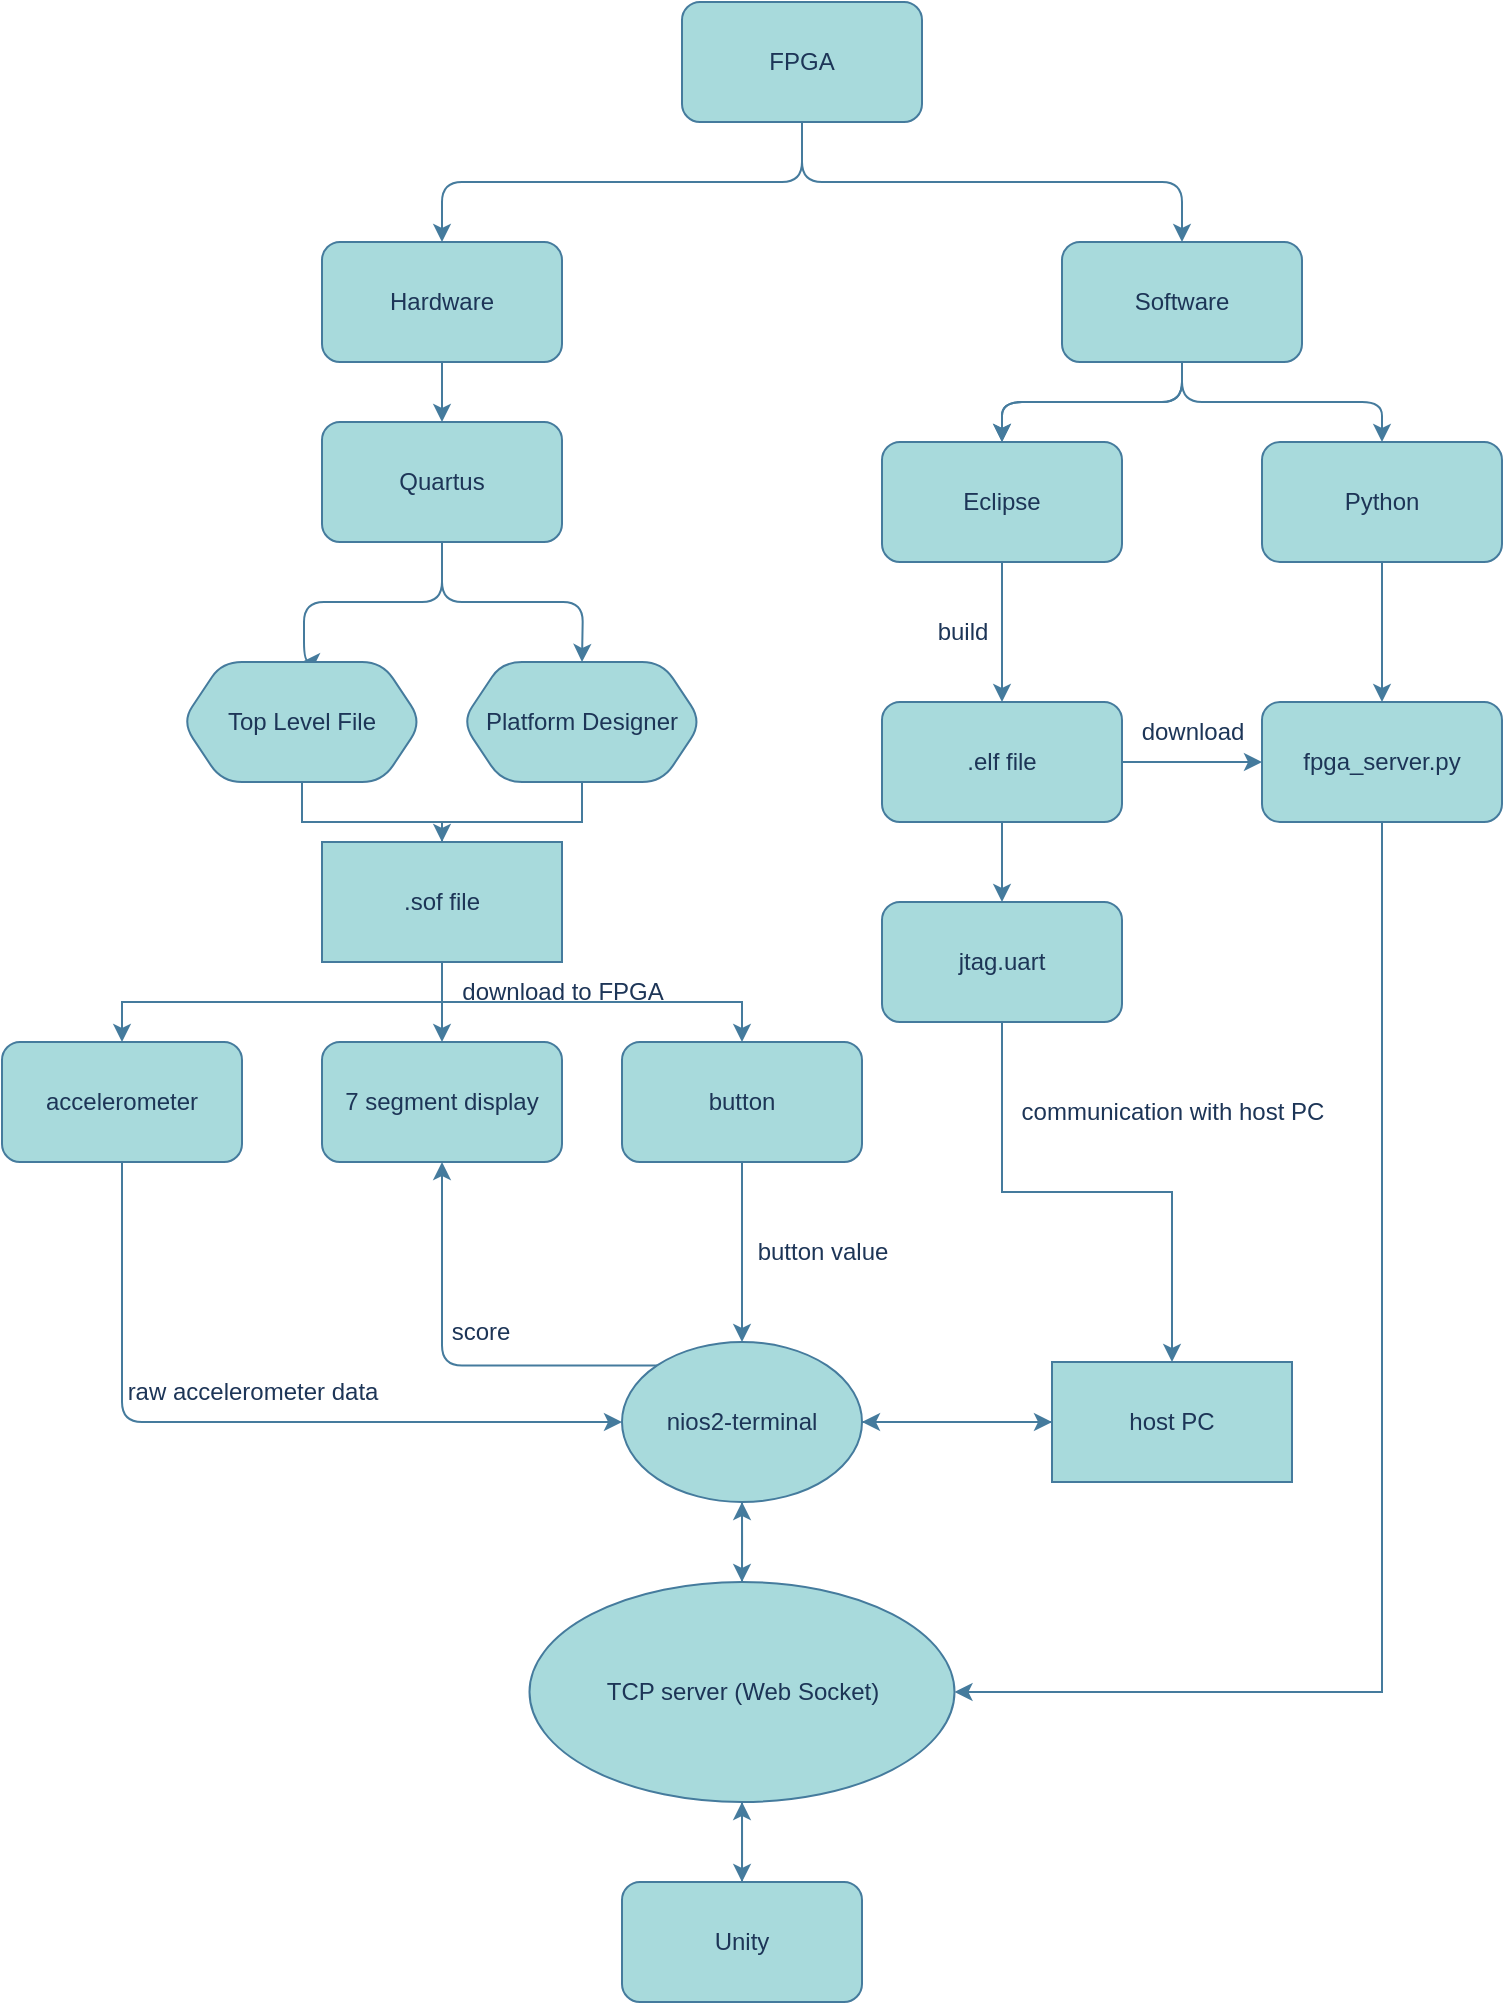 <mxfile version="26.1.1">
  <diagram name="第 1 页" id="17vdnPelhpcCsiIMeY3-">
    <mxGraphModel dx="1578" dy="1052" grid="1" gridSize="10" guides="1" tooltips="1" connect="1" arrows="1" fold="1" page="1" pageScale="1" pageWidth="827" pageHeight="1169" math="0" shadow="0">
      <root>
        <mxCell id="0" />
        <mxCell id="1" parent="0" />
        <mxCell id="vZnL8T_8P3qCWIFmW41_-3" value="" style="edgeStyle=orthogonalEdgeStyle;rounded=1;orthogonalLoop=1;jettySize=auto;html=1;labelBackgroundColor=none;strokeColor=#457B9D;fontColor=default;" edge="1" parent="1" source="vZnL8T_8P3qCWIFmW41_-1" target="vZnL8T_8P3qCWIFmW41_-2">
          <mxGeometry relative="1" as="geometry">
            <Array as="points">
              <mxPoint x="410" y="410" />
              <mxPoint x="230" y="410" />
            </Array>
          </mxGeometry>
        </mxCell>
        <mxCell id="vZnL8T_8P3qCWIFmW41_-4" style="edgeStyle=orthogonalEdgeStyle;rounded=1;orthogonalLoop=1;jettySize=auto;html=1;exitX=0.5;exitY=1;exitDx=0;exitDy=0;labelBackgroundColor=none;strokeColor=#457B9D;fontColor=default;" edge="1" parent="1" source="vZnL8T_8P3qCWIFmW41_-1" target="vZnL8T_8P3qCWIFmW41_-5">
          <mxGeometry relative="1" as="geometry">
            <mxPoint x="550" y="470" as="targetPoint" />
          </mxGeometry>
        </mxCell>
        <mxCell id="vZnL8T_8P3qCWIFmW41_-1" value="FPGA" style="rounded=1;whiteSpace=wrap;html=1;fillColor=#A8DADC;fontColor=#1D3557;strokeColor=#457B9D;labelBackgroundColor=none;" vertex="1" parent="1">
          <mxGeometry x="350" y="320" width="120" height="60" as="geometry" />
        </mxCell>
        <mxCell id="vZnL8T_8P3qCWIFmW41_-7" value="" style="edgeStyle=orthogonalEdgeStyle;rounded=1;orthogonalLoop=1;jettySize=auto;html=1;labelBackgroundColor=none;strokeColor=#457B9D;fontColor=default;" edge="1" parent="1" source="vZnL8T_8P3qCWIFmW41_-2" target="vZnL8T_8P3qCWIFmW41_-6">
          <mxGeometry relative="1" as="geometry" />
        </mxCell>
        <mxCell id="vZnL8T_8P3qCWIFmW41_-2" value="Hardware" style="rounded=1;whiteSpace=wrap;html=1;fillColor=#A8DADC;strokeColor=#457B9D;labelBackgroundColor=none;fontColor=#1D3557;" vertex="1" parent="1">
          <mxGeometry x="170" y="440" width="120" height="60" as="geometry" />
        </mxCell>
        <mxCell id="vZnL8T_8P3qCWIFmW41_-9" value="" style="edgeStyle=orthogonalEdgeStyle;rounded=1;orthogonalLoop=1;jettySize=auto;html=1;labelBackgroundColor=none;strokeColor=#457B9D;fontColor=default;" edge="1" parent="1" source="vZnL8T_8P3qCWIFmW41_-5" target="vZnL8T_8P3qCWIFmW41_-8">
          <mxGeometry relative="1" as="geometry" />
        </mxCell>
        <mxCell id="vZnL8T_8P3qCWIFmW41_-10" value="" style="edgeStyle=orthogonalEdgeStyle;rounded=1;orthogonalLoop=1;jettySize=auto;html=1;labelBackgroundColor=none;strokeColor=#457B9D;fontColor=default;" edge="1" parent="1" source="vZnL8T_8P3qCWIFmW41_-5" target="vZnL8T_8P3qCWIFmW41_-8">
          <mxGeometry relative="1" as="geometry" />
        </mxCell>
        <mxCell id="vZnL8T_8P3qCWIFmW41_-11" style="edgeStyle=orthogonalEdgeStyle;rounded=1;orthogonalLoop=1;jettySize=auto;html=1;exitX=0.5;exitY=1;exitDx=0;exitDy=0;labelBackgroundColor=none;strokeColor=#457B9D;fontColor=default;" edge="1" parent="1" source="vZnL8T_8P3qCWIFmW41_-5" target="vZnL8T_8P3qCWIFmW41_-12">
          <mxGeometry relative="1" as="geometry">
            <mxPoint x="640" y="580" as="targetPoint" />
          </mxGeometry>
        </mxCell>
        <mxCell id="vZnL8T_8P3qCWIFmW41_-5" value="Software" style="rounded=1;whiteSpace=wrap;html=1;fillColor=#A8DADC;strokeColor=#457B9D;labelBackgroundColor=none;fontColor=#1D3557;" vertex="1" parent="1">
          <mxGeometry x="540" y="440" width="120" height="60" as="geometry" />
        </mxCell>
        <mxCell id="vZnL8T_8P3qCWIFmW41_-14" value="" style="edgeStyle=orthogonalEdgeStyle;rounded=1;orthogonalLoop=1;jettySize=auto;html=1;labelBackgroundColor=none;strokeColor=#457B9D;fontColor=default;" edge="1" parent="1" source="vZnL8T_8P3qCWIFmW41_-6">
          <mxGeometry relative="1" as="geometry">
            <mxPoint x="160" y="650" as="targetPoint" />
            <Array as="points">
              <mxPoint x="230" y="620" />
              <mxPoint x="161" y="620" />
            </Array>
          </mxGeometry>
        </mxCell>
        <mxCell id="vZnL8T_8P3qCWIFmW41_-15" style="edgeStyle=orthogonalEdgeStyle;rounded=1;orthogonalLoop=1;jettySize=auto;html=1;exitX=0.5;exitY=1;exitDx=0;exitDy=0;labelBackgroundColor=none;strokeColor=#457B9D;fontColor=default;" edge="1" parent="1" source="vZnL8T_8P3qCWIFmW41_-6">
          <mxGeometry relative="1" as="geometry">
            <mxPoint x="300" y="650" as="targetPoint" />
          </mxGeometry>
        </mxCell>
        <mxCell id="vZnL8T_8P3qCWIFmW41_-6" value="Quartus" style="rounded=1;whiteSpace=wrap;html=1;fillColor=#A8DADC;strokeColor=#457B9D;labelBackgroundColor=none;fontColor=#1D3557;" vertex="1" parent="1">
          <mxGeometry x="170" y="530" width="120" height="60" as="geometry" />
        </mxCell>
        <mxCell id="vZnL8T_8P3qCWIFmW41_-56" value="" style="edgeStyle=orthogonalEdgeStyle;rounded=1;orthogonalLoop=1;jettySize=auto;html=1;labelBackgroundColor=none;strokeColor=#457B9D;fontColor=default;" edge="1" parent="1" source="vZnL8T_8P3qCWIFmW41_-8" target="vZnL8T_8P3qCWIFmW41_-55">
          <mxGeometry relative="1" as="geometry" />
        </mxCell>
        <mxCell id="vZnL8T_8P3qCWIFmW41_-8" value="Eclipse" style="rounded=1;whiteSpace=wrap;html=1;fillColor=#A8DADC;strokeColor=#457B9D;labelBackgroundColor=none;fontColor=#1D3557;" vertex="1" parent="1">
          <mxGeometry x="450" y="540" width="120" height="60" as="geometry" />
        </mxCell>
        <mxCell id="vZnL8T_8P3qCWIFmW41_-92" value="" style="edgeStyle=orthogonalEdgeStyle;rounded=0;orthogonalLoop=1;jettySize=auto;html=1;strokeColor=#457B9D;fontColor=#1D3557;fillColor=#A8DADC;" edge="1" parent="1" source="vZnL8T_8P3qCWIFmW41_-12" target="vZnL8T_8P3qCWIFmW41_-91">
          <mxGeometry relative="1" as="geometry" />
        </mxCell>
        <mxCell id="vZnL8T_8P3qCWIFmW41_-12" value="Python" style="rounded=1;whiteSpace=wrap;html=1;fillColor=#A8DADC;strokeColor=#457B9D;labelBackgroundColor=none;fontColor=#1D3557;" vertex="1" parent="1">
          <mxGeometry x="640" y="540" width="120" height="60" as="geometry" />
        </mxCell>
        <mxCell id="vZnL8T_8P3qCWIFmW41_-17" value="7 segment display" style="rounded=1;whiteSpace=wrap;html=1;fillColor=#A8DADC;strokeColor=#457B9D;labelBackgroundColor=none;fontColor=#1D3557;" vertex="1" parent="1">
          <mxGeometry x="170" y="840" width="120" height="60" as="geometry" />
        </mxCell>
        <mxCell id="vZnL8T_8P3qCWIFmW41_-77" style="edgeStyle=orthogonalEdgeStyle;rounded=1;orthogonalLoop=1;jettySize=auto;html=1;exitX=0.5;exitY=1;exitDx=0;exitDy=0;entryX=0.5;entryY=0;entryDx=0;entryDy=0;labelBackgroundColor=none;strokeColor=#457B9D;fontColor=default;" edge="1" parent="1" source="vZnL8T_8P3qCWIFmW41_-20" target="vZnL8T_8P3qCWIFmW41_-74">
          <mxGeometry relative="1" as="geometry" />
        </mxCell>
        <mxCell id="vZnL8T_8P3qCWIFmW41_-20" value="button" style="whiteSpace=wrap;html=1;rounded=1;fillColor=#A8DADC;strokeColor=#457B9D;labelBackgroundColor=none;fontColor=#1D3557;" vertex="1" parent="1">
          <mxGeometry x="320" y="840" width="120" height="60" as="geometry" />
        </mxCell>
        <mxCell id="vZnL8T_8P3qCWIFmW41_-78" style="edgeStyle=orthogonalEdgeStyle;rounded=1;orthogonalLoop=1;jettySize=auto;html=1;exitX=0.5;exitY=1;exitDx=0;exitDy=0;entryX=0;entryY=0.5;entryDx=0;entryDy=0;labelBackgroundColor=none;strokeColor=#457B9D;fontColor=default;" edge="1" parent="1" source="vZnL8T_8P3qCWIFmW41_-22" target="vZnL8T_8P3qCWIFmW41_-74">
          <mxGeometry relative="1" as="geometry" />
        </mxCell>
        <mxCell id="vZnL8T_8P3qCWIFmW41_-22" value="accelerometer" style="whiteSpace=wrap;html=1;rounded=1;fillColor=#A8DADC;strokeColor=#457B9D;labelBackgroundColor=none;fontColor=#1D3557;" vertex="1" parent="1">
          <mxGeometry x="10" y="840" width="120" height="60" as="geometry" />
        </mxCell>
        <mxCell id="vZnL8T_8P3qCWIFmW41_-103" style="edgeStyle=orthogonalEdgeStyle;rounded=0;orthogonalLoop=1;jettySize=auto;html=1;entryX=0.5;entryY=0;entryDx=0;entryDy=0;strokeColor=#457B9D;fontColor=#1D3557;fillColor=#A8DADC;" edge="1" parent="1" source="vZnL8T_8P3qCWIFmW41_-26" target="vZnL8T_8P3qCWIFmW41_-102">
          <mxGeometry relative="1" as="geometry" />
        </mxCell>
        <mxCell id="vZnL8T_8P3qCWIFmW41_-26" value="Top Level File" style="shape=hexagon;perimeter=hexagonPerimeter2;whiteSpace=wrap;html=1;fixedSize=1;fillColor=#A8DADC;strokeColor=#457B9D;labelBackgroundColor=none;fontColor=#1D3557;rounded=1;" vertex="1" parent="1">
          <mxGeometry x="100" y="650" width="120" height="60" as="geometry" />
        </mxCell>
        <mxCell id="vZnL8T_8P3qCWIFmW41_-104" style="edgeStyle=orthogonalEdgeStyle;rounded=0;orthogonalLoop=1;jettySize=auto;html=1;strokeColor=#457B9D;fontColor=#1D3557;fillColor=#A8DADC;" edge="1" parent="1" source="vZnL8T_8P3qCWIFmW41_-27">
          <mxGeometry relative="1" as="geometry">
            <mxPoint x="230" y="750.0" as="targetPoint" />
            <Array as="points">
              <mxPoint x="300" y="730" />
              <mxPoint x="230" y="730" />
            </Array>
          </mxGeometry>
        </mxCell>
        <mxCell id="vZnL8T_8P3qCWIFmW41_-27" value="Platform Designer" style="shape=hexagon;perimeter=hexagonPerimeter2;whiteSpace=wrap;html=1;fixedSize=1;fillColor=#A8DADC;strokeColor=#457B9D;labelBackgroundColor=none;fontColor=#1D3557;rounded=1;" vertex="1" parent="1">
          <mxGeometry x="240" y="650" width="120" height="60" as="geometry" />
        </mxCell>
        <mxCell id="vZnL8T_8P3qCWIFmW41_-43" style="edgeStyle=orthogonalEdgeStyle;rounded=1;orthogonalLoop=1;jettySize=auto;html=1;entryX=0.5;entryY=0;entryDx=0;entryDy=0;labelBackgroundColor=none;strokeColor=#457B9D;fontColor=default;" edge="1" parent="1" source="vZnL8T_8P3qCWIFmW41_-36" target="vZnL8T_8P3qCWIFmW41_-40">
          <mxGeometry relative="1" as="geometry" />
        </mxCell>
        <mxCell id="vZnL8T_8P3qCWIFmW41_-101" style="edgeStyle=orthogonalEdgeStyle;rounded=0;orthogonalLoop=1;jettySize=auto;html=1;strokeColor=#457B9D;fontColor=#1D3557;fillColor=#A8DADC;" edge="1" parent="1" source="vZnL8T_8P3qCWIFmW41_-36">
          <mxGeometry relative="1" as="geometry">
            <mxPoint x="380" y="1070" as="targetPoint" />
          </mxGeometry>
        </mxCell>
        <mxCell id="vZnL8T_8P3qCWIFmW41_-36" value="TCP server (Web Socket)" style="ellipse;whiteSpace=wrap;html=1;fillColor=#A8DADC;strokeColor=#457B9D;labelBackgroundColor=none;fontColor=#1D3557;rounded=1;" vertex="1" parent="1">
          <mxGeometry x="273.75" y="1110" width="212.5" height="110" as="geometry" />
        </mxCell>
        <mxCell id="vZnL8T_8P3qCWIFmW41_-64" style="edgeStyle=orthogonalEdgeStyle;rounded=1;orthogonalLoop=1;jettySize=auto;html=1;entryX=0.5;entryY=1;entryDx=0;entryDy=0;labelBackgroundColor=none;strokeColor=#457B9D;fontColor=default;" edge="1" parent="1" source="vZnL8T_8P3qCWIFmW41_-40" target="vZnL8T_8P3qCWIFmW41_-36">
          <mxGeometry relative="1" as="geometry">
            <mxPoint x="380" y="1130" as="targetPoint" />
          </mxGeometry>
        </mxCell>
        <mxCell id="vZnL8T_8P3qCWIFmW41_-40" value="Unity" style="rounded=1;whiteSpace=wrap;html=1;fillColor=#A8DADC;strokeColor=#457B9D;labelBackgroundColor=none;fontColor=#1D3557;" vertex="1" parent="1">
          <mxGeometry x="320" y="1260" width="120" height="60" as="geometry" />
        </mxCell>
        <mxCell id="vZnL8T_8P3qCWIFmW41_-46" value="score" style="text;html=1;align=center;verticalAlign=middle;resizable=0;points=[];autosize=1;strokeColor=none;fillColor=none;labelBackgroundColor=none;fontColor=#1D3557;rounded=1;" vertex="1" parent="1">
          <mxGeometry x="223.75" y="970" width="50" height="30" as="geometry" />
        </mxCell>
        <mxCell id="vZnL8T_8P3qCWIFmW41_-47" value="raw accelerometer data" style="text;html=1;align=center;verticalAlign=middle;resizable=0;points=[];autosize=1;strokeColor=none;fillColor=none;labelBackgroundColor=none;fontColor=#1D3557;rounded=1;" vertex="1" parent="1">
          <mxGeometry x="60" y="1000" width="150" height="30" as="geometry" />
        </mxCell>
        <mxCell id="vZnL8T_8P3qCWIFmW41_-54" value="button value" style="text;html=1;align=center;verticalAlign=middle;resizable=0;points=[];autosize=1;strokeColor=none;fillColor=none;labelBackgroundColor=none;fontColor=#1D3557;rounded=1;" vertex="1" parent="1">
          <mxGeometry x="375" y="930" width="90" height="30" as="geometry" />
        </mxCell>
        <mxCell id="vZnL8T_8P3qCWIFmW41_-82" style="edgeStyle=orthogonalEdgeStyle;rounded=1;orthogonalLoop=1;jettySize=auto;html=1;entryX=0.5;entryY=0;entryDx=0;entryDy=0;labelBackgroundColor=none;strokeColor=#457B9D;fontColor=default;" edge="1" parent="1" source="vZnL8T_8P3qCWIFmW41_-55" target="vZnL8T_8P3qCWIFmW41_-81">
          <mxGeometry relative="1" as="geometry" />
        </mxCell>
        <mxCell id="vZnL8T_8P3qCWIFmW41_-93" style="edgeStyle=orthogonalEdgeStyle;rounded=0;orthogonalLoop=1;jettySize=auto;html=1;exitX=1;exitY=0.5;exitDx=0;exitDy=0;entryX=0;entryY=0.5;entryDx=0;entryDy=0;strokeColor=#457B9D;fontColor=#1D3557;fillColor=#A8DADC;" edge="1" parent="1" source="vZnL8T_8P3qCWIFmW41_-55" target="vZnL8T_8P3qCWIFmW41_-91">
          <mxGeometry relative="1" as="geometry" />
        </mxCell>
        <mxCell id="vZnL8T_8P3qCWIFmW41_-55" value=".elf file" style="rounded=1;whiteSpace=wrap;html=1;fillColor=#A8DADC;strokeColor=#457B9D;labelBackgroundColor=none;fontColor=#1D3557;" vertex="1" parent="1">
          <mxGeometry x="450" y="670" width="120" height="60" as="geometry" />
        </mxCell>
        <mxCell id="vZnL8T_8P3qCWIFmW41_-60" value="download" style="text;html=1;align=center;verticalAlign=middle;resizable=0;points=[];autosize=1;strokeColor=none;fillColor=none;labelBackgroundColor=none;fontColor=#1D3557;rounded=1;" vertex="1" parent="1">
          <mxGeometry x="570" y="670" width="70" height="30" as="geometry" />
        </mxCell>
        <mxCell id="vZnL8T_8P3qCWIFmW41_-61" value="build" style="text;html=1;align=center;verticalAlign=middle;resizable=0;points=[];autosize=1;strokeColor=none;fillColor=none;labelBackgroundColor=none;fontColor=#1D3557;rounded=1;" vertex="1" parent="1">
          <mxGeometry x="465" y="620" width="50" height="30" as="geometry" />
        </mxCell>
        <mxCell id="vZnL8T_8P3qCWIFmW41_-75" style="edgeStyle=orthogonalEdgeStyle;rounded=1;orthogonalLoop=1;jettySize=auto;html=1;exitX=0.5;exitY=1;exitDx=0;exitDy=0;entryX=0.5;entryY=0;entryDx=0;entryDy=0;labelBackgroundColor=none;strokeColor=#457B9D;fontColor=default;" edge="1" parent="1" source="vZnL8T_8P3qCWIFmW41_-74" target="vZnL8T_8P3qCWIFmW41_-36">
          <mxGeometry relative="1" as="geometry" />
        </mxCell>
        <mxCell id="vZnL8T_8P3qCWIFmW41_-79" style="edgeStyle=orthogonalEdgeStyle;rounded=1;orthogonalLoop=1;jettySize=auto;html=1;exitX=0;exitY=0;exitDx=0;exitDy=0;entryX=0.5;entryY=1;entryDx=0;entryDy=0;labelBackgroundColor=none;strokeColor=#457B9D;fontColor=default;" edge="1" parent="1" source="vZnL8T_8P3qCWIFmW41_-74" target="vZnL8T_8P3qCWIFmW41_-17">
          <mxGeometry relative="1" as="geometry" />
        </mxCell>
        <mxCell id="vZnL8T_8P3qCWIFmW41_-99" style="edgeStyle=orthogonalEdgeStyle;rounded=0;orthogonalLoop=1;jettySize=auto;html=1;exitX=1;exitY=0.5;exitDx=0;exitDy=0;entryX=0;entryY=0.5;entryDx=0;entryDy=0;strokeColor=#457B9D;fontColor=#1D3557;fillColor=#A8DADC;" edge="1" parent="1" source="vZnL8T_8P3qCWIFmW41_-74" target="vZnL8T_8P3qCWIFmW41_-89">
          <mxGeometry relative="1" as="geometry" />
        </mxCell>
        <mxCell id="vZnL8T_8P3qCWIFmW41_-74" value="nios2-terminal" style="ellipse;whiteSpace=wrap;html=1;fillColor=#A8DADC;strokeColor=#457B9D;labelBackgroundColor=none;fontColor=#1D3557;rounded=1;" vertex="1" parent="1">
          <mxGeometry x="320" y="990" width="120" height="80" as="geometry" />
        </mxCell>
        <mxCell id="vZnL8T_8P3qCWIFmW41_-90" style="edgeStyle=orthogonalEdgeStyle;rounded=0;orthogonalLoop=1;jettySize=auto;html=1;entryX=0.5;entryY=0;entryDx=0;entryDy=0;strokeColor=#457B9D;fontColor=#1D3557;fillColor=#A8DADC;" edge="1" parent="1" source="vZnL8T_8P3qCWIFmW41_-81" target="vZnL8T_8P3qCWIFmW41_-89">
          <mxGeometry relative="1" as="geometry" />
        </mxCell>
        <mxCell id="vZnL8T_8P3qCWIFmW41_-81" value="jtag.uart" style="rounded=1;whiteSpace=wrap;html=1;fillColor=#A8DADC;strokeColor=#457B9D;labelBackgroundColor=none;fontColor=#1D3557;" vertex="1" parent="1">
          <mxGeometry x="450" y="770" width="120" height="60" as="geometry" />
        </mxCell>
        <mxCell id="vZnL8T_8P3qCWIFmW41_-84" value="communication with host PC" style="text;html=1;align=center;verticalAlign=middle;resizable=0;points=[];autosize=1;strokeColor=none;fillColor=none;labelBackgroundColor=none;fontColor=#1D3557;rounded=1;" vertex="1" parent="1">
          <mxGeometry x="510" y="860" width="170" height="30" as="geometry" />
        </mxCell>
        <mxCell id="vZnL8T_8P3qCWIFmW41_-98" style="edgeStyle=orthogonalEdgeStyle;rounded=0;orthogonalLoop=1;jettySize=auto;html=1;entryX=1;entryY=0.5;entryDx=0;entryDy=0;strokeColor=#457B9D;fontColor=#1D3557;fillColor=#A8DADC;" edge="1" parent="1" source="vZnL8T_8P3qCWIFmW41_-89" target="vZnL8T_8P3qCWIFmW41_-74">
          <mxGeometry relative="1" as="geometry" />
        </mxCell>
        <mxCell id="vZnL8T_8P3qCWIFmW41_-89" value="host PC" style="whiteSpace=wrap;html=1;strokeColor=#457B9D;fontColor=#1D3557;fillColor=#A8DADC;" vertex="1" parent="1">
          <mxGeometry x="535" y="1000" width="120" height="60" as="geometry" />
        </mxCell>
        <mxCell id="vZnL8T_8P3qCWIFmW41_-96" style="edgeStyle=orthogonalEdgeStyle;rounded=0;orthogonalLoop=1;jettySize=auto;html=1;exitX=0.5;exitY=1;exitDx=0;exitDy=0;entryX=1;entryY=0.5;entryDx=0;entryDy=0;strokeColor=#457B9D;fontColor=#1D3557;fillColor=#A8DADC;" edge="1" parent="1" source="vZnL8T_8P3qCWIFmW41_-91" target="vZnL8T_8P3qCWIFmW41_-36">
          <mxGeometry relative="1" as="geometry" />
        </mxCell>
        <mxCell id="vZnL8T_8P3qCWIFmW41_-91" value="fpga_server.py" style="whiteSpace=wrap;html=1;fillColor=#A8DADC;strokeColor=#457B9D;fontColor=#1D3557;rounded=1;labelBackgroundColor=none;" vertex="1" parent="1">
          <mxGeometry x="640" y="670" width="120" height="60" as="geometry" />
        </mxCell>
        <mxCell id="vZnL8T_8P3qCWIFmW41_-105" style="edgeStyle=orthogonalEdgeStyle;rounded=0;orthogonalLoop=1;jettySize=auto;html=1;entryX=0.5;entryY=0;entryDx=0;entryDy=0;strokeColor=#457B9D;fontColor=#1D3557;fillColor=#A8DADC;" edge="1" parent="1" source="vZnL8T_8P3qCWIFmW41_-102" target="vZnL8T_8P3qCWIFmW41_-17">
          <mxGeometry relative="1" as="geometry" />
        </mxCell>
        <mxCell id="vZnL8T_8P3qCWIFmW41_-106" style="edgeStyle=orthogonalEdgeStyle;rounded=0;orthogonalLoop=1;jettySize=auto;html=1;exitX=0.5;exitY=1;exitDx=0;exitDy=0;entryX=0.5;entryY=0;entryDx=0;entryDy=0;strokeColor=#457B9D;fontColor=#1D3557;fillColor=#A8DADC;" edge="1" parent="1" source="vZnL8T_8P3qCWIFmW41_-102" target="vZnL8T_8P3qCWIFmW41_-22">
          <mxGeometry relative="1" as="geometry" />
        </mxCell>
        <mxCell id="vZnL8T_8P3qCWIFmW41_-107" style="edgeStyle=orthogonalEdgeStyle;rounded=0;orthogonalLoop=1;jettySize=auto;html=1;exitX=0.5;exitY=1;exitDx=0;exitDy=0;entryX=0.5;entryY=0;entryDx=0;entryDy=0;strokeColor=#457B9D;fontColor=#1D3557;fillColor=#A8DADC;" edge="1" parent="1" source="vZnL8T_8P3qCWIFmW41_-102" target="vZnL8T_8P3qCWIFmW41_-20">
          <mxGeometry relative="1" as="geometry" />
        </mxCell>
        <mxCell id="vZnL8T_8P3qCWIFmW41_-102" value=".sof file" style="rounded=0;whiteSpace=wrap;html=1;strokeColor=#457B9D;fontColor=#1D3557;fillColor=#A8DADC;" vertex="1" parent="1">
          <mxGeometry x="170" y="740" width="120" height="60" as="geometry" />
        </mxCell>
        <mxCell id="vZnL8T_8P3qCWIFmW41_-108" value="download to FPGA" style="text;html=1;align=center;verticalAlign=middle;resizable=0;points=[];autosize=1;strokeColor=none;fillColor=none;labelBackgroundColor=none;fontColor=#1D3557;rounded=1;" vertex="1" parent="1">
          <mxGeometry x="230" y="800" width="120" height="30" as="geometry" />
        </mxCell>
      </root>
    </mxGraphModel>
  </diagram>
</mxfile>
